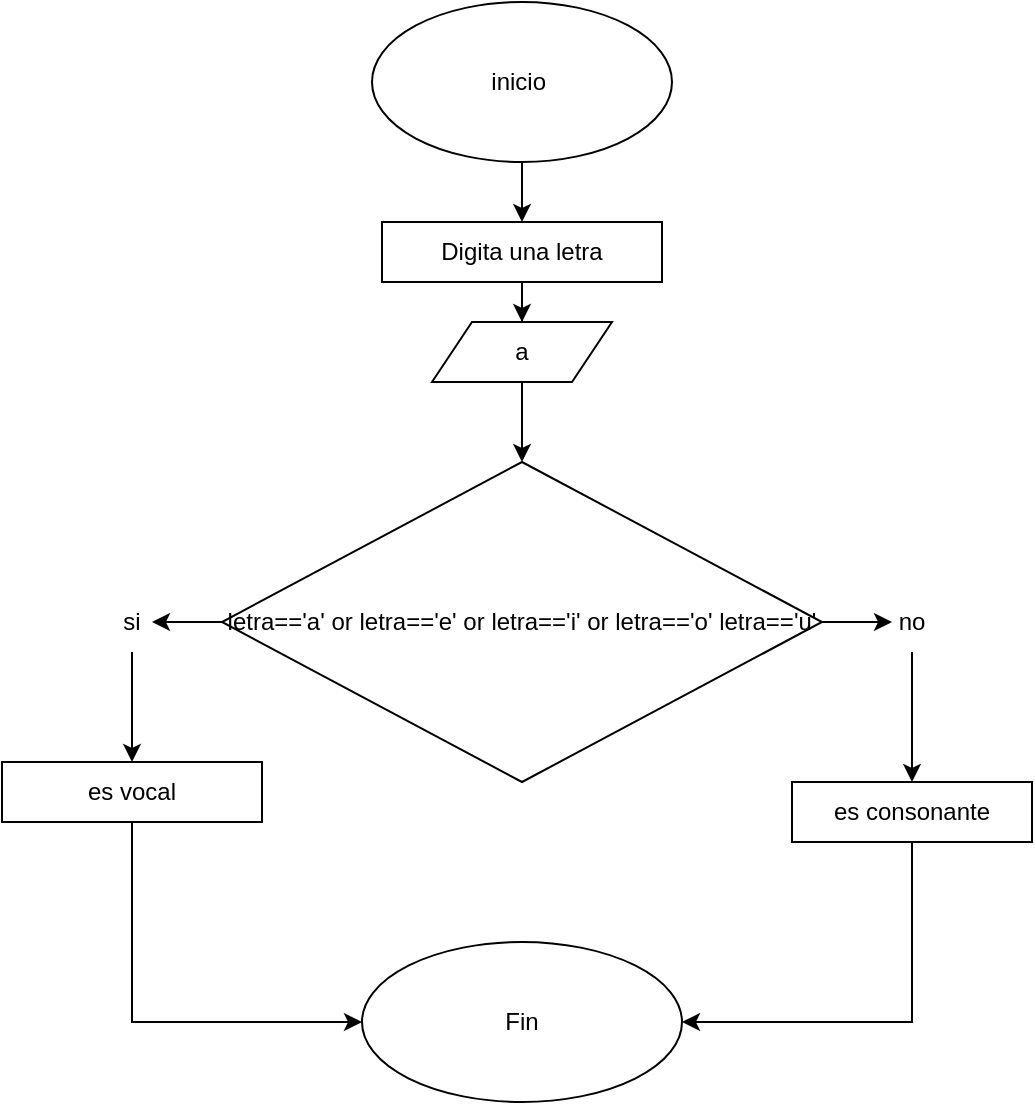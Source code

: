<mxfile version="22.0.4" type="github">
  <diagram id="C5RBs43oDa-KdzZeNtuy" name="Page-1">
    <mxGraphModel dx="706" dy="792" grid="1" gridSize="10" guides="1" tooltips="1" connect="1" arrows="1" fold="1" page="1" pageScale="1" pageWidth="827" pageHeight="1169" math="0" shadow="0">
      <root>
        <mxCell id="WIyWlLk6GJQsqaUBKTNV-0" />
        <mxCell id="WIyWlLk6GJQsqaUBKTNV-1" parent="WIyWlLk6GJQsqaUBKTNV-0" />
        <mxCell id="cfC-acPJ0kE-Bvzq7KKX-2" value="" style="edgeStyle=orthogonalEdgeStyle;rounded=0;orthogonalLoop=1;jettySize=auto;html=1;" edge="1" parent="WIyWlLk6GJQsqaUBKTNV-1" source="cfC-acPJ0kE-Bvzq7KKX-0" target="cfC-acPJ0kE-Bvzq7KKX-1">
          <mxGeometry relative="1" as="geometry" />
        </mxCell>
        <mxCell id="cfC-acPJ0kE-Bvzq7KKX-0" value="inicio&amp;nbsp;" style="ellipse;whiteSpace=wrap;html=1;" vertex="1" parent="WIyWlLk6GJQsqaUBKTNV-1">
          <mxGeometry x="330" y="10" width="150" height="80" as="geometry" />
        </mxCell>
        <mxCell id="cfC-acPJ0kE-Bvzq7KKX-4" value="" style="edgeStyle=orthogonalEdgeStyle;rounded=0;orthogonalLoop=1;jettySize=auto;html=1;" edge="1" parent="WIyWlLk6GJQsqaUBKTNV-1" source="cfC-acPJ0kE-Bvzq7KKX-1" target="cfC-acPJ0kE-Bvzq7KKX-3">
          <mxGeometry relative="1" as="geometry" />
        </mxCell>
        <mxCell id="cfC-acPJ0kE-Bvzq7KKX-1" value="Digita una letra" style="rounded=0;whiteSpace=wrap;html=1;" vertex="1" parent="WIyWlLk6GJQsqaUBKTNV-1">
          <mxGeometry x="335" y="120" width="140" height="30" as="geometry" />
        </mxCell>
        <mxCell id="cfC-acPJ0kE-Bvzq7KKX-6" value="" style="edgeStyle=orthogonalEdgeStyle;rounded=0;orthogonalLoop=1;jettySize=auto;html=1;" edge="1" parent="WIyWlLk6GJQsqaUBKTNV-1" source="cfC-acPJ0kE-Bvzq7KKX-3" target="cfC-acPJ0kE-Bvzq7KKX-5">
          <mxGeometry relative="1" as="geometry" />
        </mxCell>
        <mxCell id="cfC-acPJ0kE-Bvzq7KKX-3" value="a" style="shape=parallelogram;perimeter=parallelogramPerimeter;whiteSpace=wrap;html=1;fixedSize=1;" vertex="1" parent="WIyWlLk6GJQsqaUBKTNV-1">
          <mxGeometry x="360" y="170" width="90" height="30" as="geometry" />
        </mxCell>
        <mxCell id="cfC-acPJ0kE-Bvzq7KKX-9" style="edgeStyle=orthogonalEdgeStyle;rounded=0;orthogonalLoop=1;jettySize=auto;html=1;exitX=0;exitY=0.5;exitDx=0;exitDy=0;" edge="1" parent="WIyWlLk6GJQsqaUBKTNV-1" source="cfC-acPJ0kE-Bvzq7KKX-5" target="cfC-acPJ0kE-Bvzq7KKX-8">
          <mxGeometry relative="1" as="geometry" />
        </mxCell>
        <mxCell id="cfC-acPJ0kE-Bvzq7KKX-10" value="" style="edgeStyle=orthogonalEdgeStyle;rounded=0;orthogonalLoop=1;jettySize=auto;html=1;" edge="1" parent="WIyWlLk6GJQsqaUBKTNV-1" source="cfC-acPJ0kE-Bvzq7KKX-5" target="cfC-acPJ0kE-Bvzq7KKX-7">
          <mxGeometry relative="1" as="geometry" />
        </mxCell>
        <mxCell id="cfC-acPJ0kE-Bvzq7KKX-5" value="letra==&#39;a&#39; or letra==&#39;e&#39; or letra==&#39;i&#39; or letra==&#39;o&#39; letra==&#39;u&#39;" style="rhombus;whiteSpace=wrap;html=1;" vertex="1" parent="WIyWlLk6GJQsqaUBKTNV-1">
          <mxGeometry x="255" y="240" width="300" height="160" as="geometry" />
        </mxCell>
        <mxCell id="cfC-acPJ0kE-Bvzq7KKX-14" value="" style="edgeStyle=orthogonalEdgeStyle;rounded=0;orthogonalLoop=1;jettySize=auto;html=1;" edge="1" parent="WIyWlLk6GJQsqaUBKTNV-1" source="cfC-acPJ0kE-Bvzq7KKX-7" target="cfC-acPJ0kE-Bvzq7KKX-11">
          <mxGeometry relative="1" as="geometry" />
        </mxCell>
        <mxCell id="cfC-acPJ0kE-Bvzq7KKX-7" value="no" style="text;html=1;strokeColor=none;fillColor=none;align=center;verticalAlign=middle;whiteSpace=wrap;rounded=0;" vertex="1" parent="WIyWlLk6GJQsqaUBKTNV-1">
          <mxGeometry x="590" y="305" width="20" height="30" as="geometry" />
        </mxCell>
        <mxCell id="cfC-acPJ0kE-Bvzq7KKX-13" value="" style="edgeStyle=orthogonalEdgeStyle;rounded=0;orthogonalLoop=1;jettySize=auto;html=1;" edge="1" parent="WIyWlLk6GJQsqaUBKTNV-1" source="cfC-acPJ0kE-Bvzq7KKX-8" target="cfC-acPJ0kE-Bvzq7KKX-12">
          <mxGeometry relative="1" as="geometry" />
        </mxCell>
        <mxCell id="cfC-acPJ0kE-Bvzq7KKX-8" value="si" style="text;html=1;strokeColor=none;fillColor=none;align=center;verticalAlign=middle;whiteSpace=wrap;rounded=0;" vertex="1" parent="WIyWlLk6GJQsqaUBKTNV-1">
          <mxGeometry x="200" y="305" width="20" height="30" as="geometry" />
        </mxCell>
        <mxCell id="cfC-acPJ0kE-Bvzq7KKX-18" style="edgeStyle=orthogonalEdgeStyle;rounded=0;orthogonalLoop=1;jettySize=auto;html=1;exitX=0.5;exitY=1;exitDx=0;exitDy=0;entryX=1;entryY=0.5;entryDx=0;entryDy=0;" edge="1" parent="WIyWlLk6GJQsqaUBKTNV-1" source="cfC-acPJ0kE-Bvzq7KKX-11" target="cfC-acPJ0kE-Bvzq7KKX-16">
          <mxGeometry relative="1" as="geometry">
            <mxPoint x="500" y="520" as="targetPoint" />
            <Array as="points">
              <mxPoint x="600" y="520" />
            </Array>
          </mxGeometry>
        </mxCell>
        <mxCell id="cfC-acPJ0kE-Bvzq7KKX-11" value="es consonante" style="rounded=0;whiteSpace=wrap;html=1;" vertex="1" parent="WIyWlLk6GJQsqaUBKTNV-1">
          <mxGeometry x="540" y="400" width="120" height="30" as="geometry" />
        </mxCell>
        <mxCell id="cfC-acPJ0kE-Bvzq7KKX-20" style="edgeStyle=orthogonalEdgeStyle;rounded=0;orthogonalLoop=1;jettySize=auto;html=1;exitX=0.5;exitY=1;exitDx=0;exitDy=0;entryX=0;entryY=0.5;entryDx=0;entryDy=0;" edge="1" parent="WIyWlLk6GJQsqaUBKTNV-1" source="cfC-acPJ0kE-Bvzq7KKX-12" target="cfC-acPJ0kE-Bvzq7KKX-16">
          <mxGeometry relative="1" as="geometry">
            <mxPoint x="230" y="520" as="targetPoint" />
            <Array as="points">
              <mxPoint x="210" y="520" />
            </Array>
          </mxGeometry>
        </mxCell>
        <mxCell id="cfC-acPJ0kE-Bvzq7KKX-12" value="es vocal" style="rounded=0;whiteSpace=wrap;html=1;" vertex="1" parent="WIyWlLk6GJQsqaUBKTNV-1">
          <mxGeometry x="145" y="390" width="130" height="30" as="geometry" />
        </mxCell>
        <mxCell id="cfC-acPJ0kE-Bvzq7KKX-16" value="Fin" style="ellipse;whiteSpace=wrap;html=1;" vertex="1" parent="WIyWlLk6GJQsqaUBKTNV-1">
          <mxGeometry x="325" y="480" width="160" height="80" as="geometry" />
        </mxCell>
      </root>
    </mxGraphModel>
  </diagram>
</mxfile>
